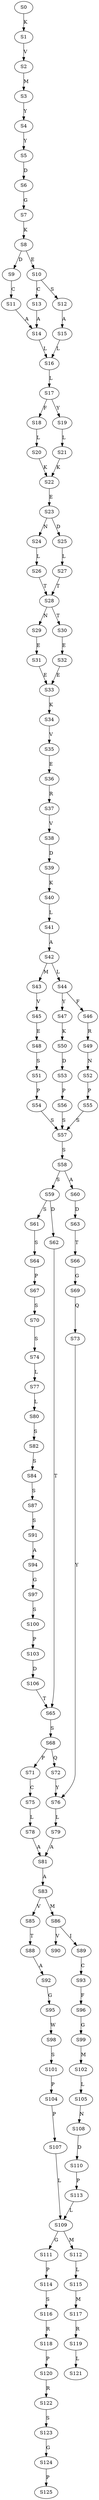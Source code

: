 strict digraph  {
	S0 -> S1 [ label = K ];
	S1 -> S2 [ label = V ];
	S2 -> S3 [ label = M ];
	S3 -> S4 [ label = Y ];
	S4 -> S5 [ label = Y ];
	S5 -> S6 [ label = D ];
	S6 -> S7 [ label = G ];
	S7 -> S8 [ label = K ];
	S8 -> S9 [ label = D ];
	S8 -> S10 [ label = E ];
	S9 -> S11 [ label = C ];
	S10 -> S12 [ label = S ];
	S10 -> S13 [ label = C ];
	S11 -> S14 [ label = A ];
	S12 -> S15 [ label = A ];
	S13 -> S14 [ label = A ];
	S14 -> S16 [ label = L ];
	S15 -> S16 [ label = L ];
	S16 -> S17 [ label = L ];
	S17 -> S18 [ label = F ];
	S17 -> S19 [ label = Y ];
	S18 -> S20 [ label = L ];
	S19 -> S21 [ label = L ];
	S20 -> S22 [ label = K ];
	S21 -> S22 [ label = K ];
	S22 -> S23 [ label = E ];
	S23 -> S24 [ label = N ];
	S23 -> S25 [ label = D ];
	S24 -> S26 [ label = L ];
	S25 -> S27 [ label = L ];
	S26 -> S28 [ label = T ];
	S27 -> S28 [ label = T ];
	S28 -> S29 [ label = N ];
	S28 -> S30 [ label = T ];
	S29 -> S31 [ label = E ];
	S30 -> S32 [ label = E ];
	S31 -> S33 [ label = E ];
	S32 -> S33 [ label = E ];
	S33 -> S34 [ label = K ];
	S34 -> S35 [ label = V ];
	S35 -> S36 [ label = E ];
	S36 -> S37 [ label = R ];
	S37 -> S38 [ label = V ];
	S38 -> S39 [ label = D ];
	S39 -> S40 [ label = K ];
	S40 -> S41 [ label = L ];
	S41 -> S42 [ label = A ];
	S42 -> S43 [ label = M ];
	S42 -> S44 [ label = L ];
	S43 -> S45 [ label = V ];
	S44 -> S46 [ label = F ];
	S44 -> S47 [ label = Y ];
	S45 -> S48 [ label = E ];
	S46 -> S49 [ label = R ];
	S47 -> S50 [ label = K ];
	S48 -> S51 [ label = S ];
	S49 -> S52 [ label = N ];
	S50 -> S53 [ label = D ];
	S51 -> S54 [ label = P ];
	S52 -> S55 [ label = P ];
	S53 -> S56 [ label = P ];
	S54 -> S57 [ label = S ];
	S55 -> S57 [ label = S ];
	S56 -> S57 [ label = S ];
	S57 -> S58 [ label = S ];
	S58 -> S59 [ label = S ];
	S58 -> S60 [ label = A ];
	S59 -> S61 [ label = S ];
	S59 -> S62 [ label = D ];
	S60 -> S63 [ label = D ];
	S61 -> S64 [ label = S ];
	S62 -> S65 [ label = T ];
	S63 -> S66 [ label = T ];
	S64 -> S67 [ label = P ];
	S65 -> S68 [ label = S ];
	S66 -> S69 [ label = G ];
	S67 -> S70 [ label = S ];
	S68 -> S71 [ label = P ];
	S68 -> S72 [ label = Q ];
	S69 -> S73 [ label = Q ];
	S70 -> S74 [ label = S ];
	S71 -> S75 [ label = C ];
	S72 -> S76 [ label = Y ];
	S73 -> S76 [ label = Y ];
	S74 -> S77 [ label = L ];
	S75 -> S78 [ label = L ];
	S76 -> S79 [ label = L ];
	S77 -> S80 [ label = L ];
	S78 -> S81 [ label = A ];
	S79 -> S81 [ label = A ];
	S80 -> S82 [ label = S ];
	S81 -> S83 [ label = A ];
	S82 -> S84 [ label = S ];
	S83 -> S85 [ label = V ];
	S83 -> S86 [ label = M ];
	S84 -> S87 [ label = S ];
	S85 -> S88 [ label = T ];
	S86 -> S89 [ label = I ];
	S86 -> S90 [ label = V ];
	S87 -> S91 [ label = S ];
	S88 -> S92 [ label = A ];
	S89 -> S93 [ label = C ];
	S91 -> S94 [ label = A ];
	S92 -> S95 [ label = G ];
	S93 -> S96 [ label = F ];
	S94 -> S97 [ label = G ];
	S95 -> S98 [ label = W ];
	S96 -> S99 [ label = G ];
	S97 -> S100 [ label = S ];
	S98 -> S101 [ label = S ];
	S99 -> S102 [ label = M ];
	S100 -> S103 [ label = P ];
	S101 -> S104 [ label = P ];
	S102 -> S105 [ label = L ];
	S103 -> S106 [ label = D ];
	S104 -> S107 [ label = P ];
	S105 -> S108 [ label = N ];
	S106 -> S65 [ label = T ];
	S107 -> S109 [ label = L ];
	S108 -> S110 [ label = D ];
	S109 -> S111 [ label = G ];
	S109 -> S112 [ label = M ];
	S110 -> S113 [ label = P ];
	S111 -> S114 [ label = P ];
	S112 -> S115 [ label = L ];
	S113 -> S109 [ label = L ];
	S114 -> S116 [ label = S ];
	S115 -> S117 [ label = M ];
	S116 -> S118 [ label = R ];
	S117 -> S119 [ label = R ];
	S118 -> S120 [ label = P ];
	S119 -> S121 [ label = L ];
	S120 -> S122 [ label = R ];
	S122 -> S123 [ label = S ];
	S123 -> S124 [ label = G ];
	S124 -> S125 [ label = P ];
}
